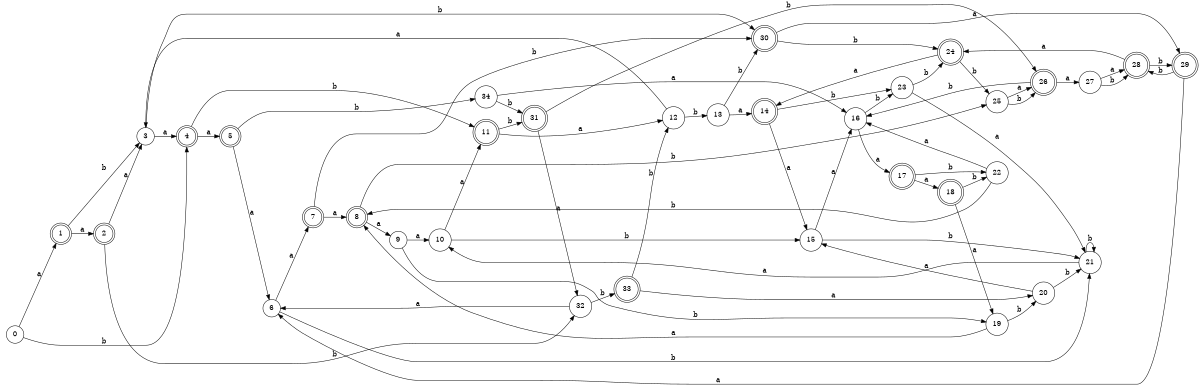 digraph n28_7 {
__start0 [label="" shape="none"];

rankdir=LR;
size="8,5";

s0 [style="filled", color="black", fillcolor="white" shape="circle", label="0"];
s1 [style="rounded,filled", color="black", fillcolor="white" shape="doublecircle", label="1"];
s2 [style="rounded,filled", color="black", fillcolor="white" shape="doublecircle", label="2"];
s3 [style="filled", color="black", fillcolor="white" shape="circle", label="3"];
s4 [style="rounded,filled", color="black", fillcolor="white" shape="doublecircle", label="4"];
s5 [style="rounded,filled", color="black", fillcolor="white" shape="doublecircle", label="5"];
s6 [style="filled", color="black", fillcolor="white" shape="circle", label="6"];
s7 [style="rounded,filled", color="black", fillcolor="white" shape="doublecircle", label="7"];
s8 [style="rounded,filled", color="black", fillcolor="white" shape="doublecircle", label="8"];
s9 [style="filled", color="black", fillcolor="white" shape="circle", label="9"];
s10 [style="filled", color="black", fillcolor="white" shape="circle", label="10"];
s11 [style="rounded,filled", color="black", fillcolor="white" shape="doublecircle", label="11"];
s12 [style="filled", color="black", fillcolor="white" shape="circle", label="12"];
s13 [style="filled", color="black", fillcolor="white" shape="circle", label="13"];
s14 [style="rounded,filled", color="black", fillcolor="white" shape="doublecircle", label="14"];
s15 [style="filled", color="black", fillcolor="white" shape="circle", label="15"];
s16 [style="filled", color="black", fillcolor="white" shape="circle", label="16"];
s17 [style="rounded,filled", color="black", fillcolor="white" shape="doublecircle", label="17"];
s18 [style="rounded,filled", color="black", fillcolor="white" shape="doublecircle", label="18"];
s19 [style="filled", color="black", fillcolor="white" shape="circle", label="19"];
s20 [style="filled", color="black", fillcolor="white" shape="circle", label="20"];
s21 [style="filled", color="black", fillcolor="white" shape="circle", label="21"];
s22 [style="filled", color="black", fillcolor="white" shape="circle", label="22"];
s23 [style="filled", color="black", fillcolor="white" shape="circle", label="23"];
s24 [style="rounded,filled", color="black", fillcolor="white" shape="doublecircle", label="24"];
s25 [style="filled", color="black", fillcolor="white" shape="circle", label="25"];
s26 [style="rounded,filled", color="black", fillcolor="white" shape="doublecircle", label="26"];
s27 [style="filled", color="black", fillcolor="white" shape="circle", label="27"];
s28 [style="rounded,filled", color="black", fillcolor="white" shape="doublecircle", label="28"];
s29 [style="rounded,filled", color="black", fillcolor="white" shape="doublecircle", label="29"];
s30 [style="rounded,filled", color="black", fillcolor="white" shape="doublecircle", label="30"];
s31 [style="rounded,filled", color="black", fillcolor="white" shape="doublecircle", label="31"];
s32 [style="filled", color="black", fillcolor="white" shape="circle", label="32"];
s33 [style="rounded,filled", color="black", fillcolor="white" shape="doublecircle", label="33"];
s34 [style="filled", color="black", fillcolor="white" shape="circle", label="34"];
s0 -> s1 [label="a"];
s0 -> s4 [label="b"];
s1 -> s2 [label="a"];
s1 -> s3 [label="b"];
s2 -> s3 [label="a"];
s2 -> s32 [label="b"];
s3 -> s4 [label="a"];
s3 -> s30 [label="b"];
s4 -> s5 [label="a"];
s4 -> s11 [label="b"];
s5 -> s6 [label="a"];
s5 -> s34 [label="b"];
s6 -> s7 [label="a"];
s6 -> s21 [label="b"];
s7 -> s8 [label="a"];
s7 -> s30 [label="b"];
s8 -> s9 [label="a"];
s8 -> s25 [label="b"];
s9 -> s10 [label="a"];
s9 -> s19 [label="b"];
s10 -> s11 [label="a"];
s10 -> s15 [label="b"];
s11 -> s12 [label="a"];
s11 -> s31 [label="b"];
s12 -> s3 [label="a"];
s12 -> s13 [label="b"];
s13 -> s14 [label="a"];
s13 -> s30 [label="b"];
s14 -> s15 [label="a"];
s14 -> s23 [label="b"];
s15 -> s16 [label="a"];
s15 -> s21 [label="b"];
s16 -> s17 [label="a"];
s16 -> s23 [label="b"];
s17 -> s18 [label="a"];
s17 -> s22 [label="b"];
s18 -> s19 [label="a"];
s18 -> s22 [label="b"];
s19 -> s8 [label="a"];
s19 -> s20 [label="b"];
s20 -> s15 [label="a"];
s20 -> s21 [label="b"];
s21 -> s10 [label="a"];
s21 -> s21 [label="b"];
s22 -> s16 [label="a"];
s22 -> s8 [label="b"];
s23 -> s21 [label="a"];
s23 -> s24 [label="b"];
s24 -> s14 [label="a"];
s24 -> s25 [label="b"];
s25 -> s26 [label="a"];
s25 -> s26 [label="b"];
s26 -> s27 [label="a"];
s26 -> s16 [label="b"];
s27 -> s28 [label="a"];
s27 -> s28 [label="b"];
s28 -> s24 [label="a"];
s28 -> s29 [label="b"];
s29 -> s6 [label="a"];
s29 -> s28 [label="b"];
s30 -> s29 [label="a"];
s30 -> s24 [label="b"];
s31 -> s32 [label="a"];
s31 -> s26 [label="b"];
s32 -> s6 [label="a"];
s32 -> s33 [label="b"];
s33 -> s20 [label="a"];
s33 -> s12 [label="b"];
s34 -> s16 [label="a"];
s34 -> s31 [label="b"];

}